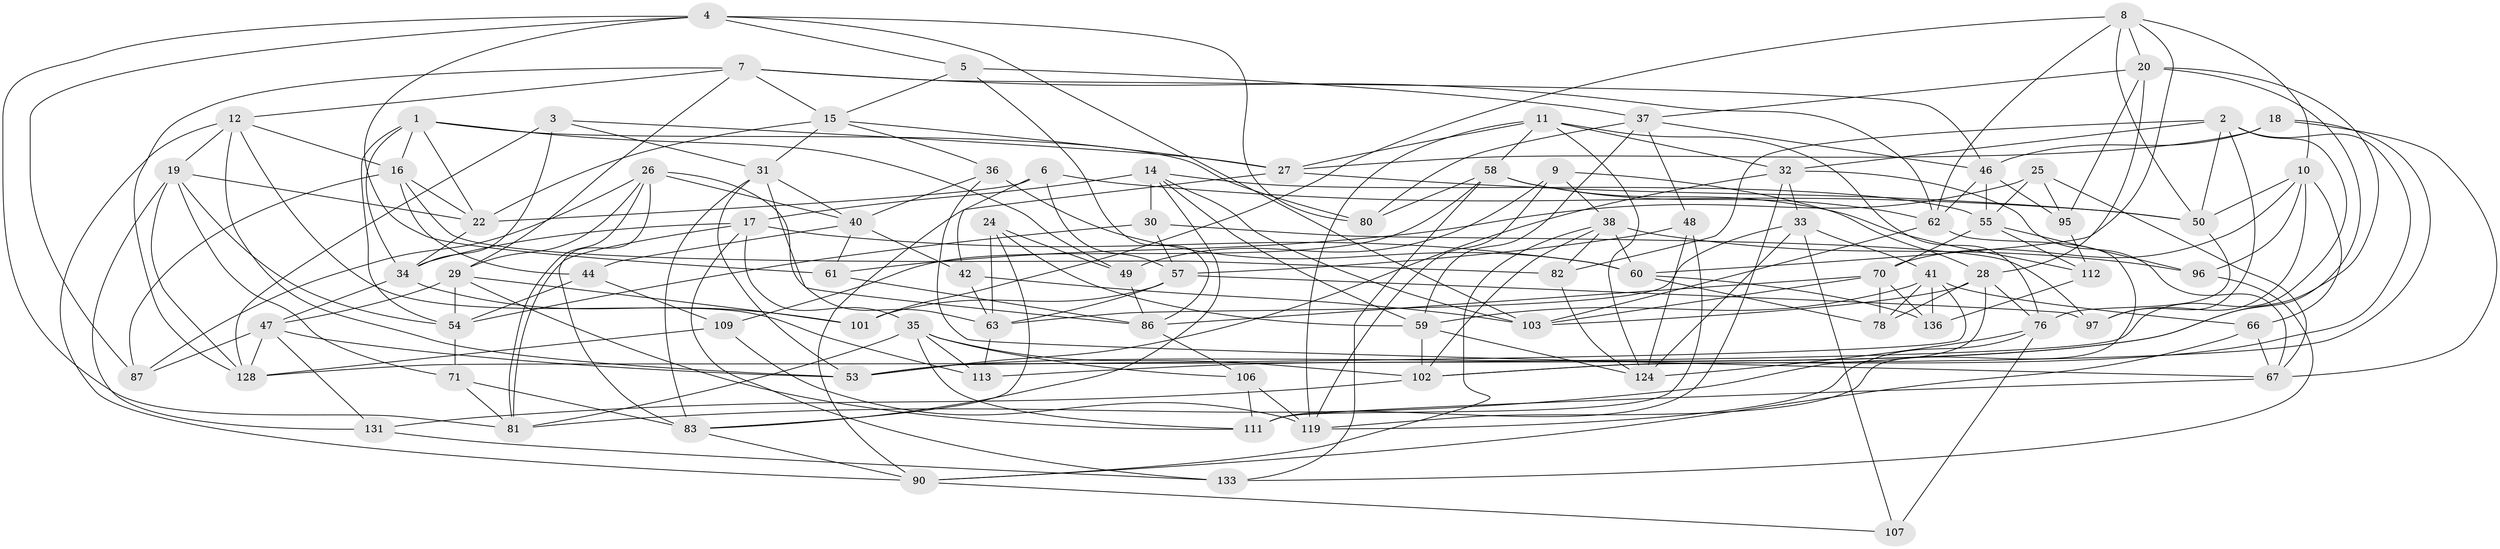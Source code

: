 // Generated by graph-tools (version 1.1) at 2025/52/02/27/25 19:52:30]
// undirected, 85 vertices, 222 edges
graph export_dot {
graph [start="1"]
  node [color=gray90,style=filled];
  1 [super="+108"];
  2 [super="+100"];
  3;
  4 [super="+89"];
  5;
  6;
  7 [super="+69"];
  8 [super="+39"];
  9;
  10 [super="+45"];
  11 [super="+51"];
  12 [super="+13"];
  14 [super="+21"];
  15 [super="+121"];
  16 [super="+65"];
  17 [super="+23"];
  18;
  19 [super="+43"];
  20 [super="+56"];
  22 [super="+84"];
  24;
  25;
  26 [super="+52"];
  27 [super="+74"];
  28 [super="+93"];
  29 [super="+134"];
  30;
  31 [super="+64"];
  32 [super="+75"];
  33 [super="+85"];
  34 [super="+72"];
  35 [super="+117"];
  36;
  37 [super="+122"];
  38 [super="+127"];
  40 [super="+91"];
  41 [super="+98"];
  42;
  44;
  46 [super="+114"];
  47 [super="+94"];
  48;
  49;
  50 [super="+79"];
  53 [super="+129"];
  54 [super="+118"];
  55 [super="+123"];
  57 [super="+105"];
  58 [super="+110"];
  59 [super="+77"];
  60 [super="+92"];
  61;
  62 [super="+135"];
  63 [super="+99"];
  66;
  67 [super="+68"];
  70 [super="+73"];
  71;
  76 [super="+125"];
  78;
  80;
  81 [super="+88"];
  82;
  83 [super="+138"];
  86 [super="+120"];
  87;
  90 [super="+116"];
  95;
  96;
  97;
  101;
  102 [super="+130"];
  103 [super="+104"];
  106;
  107;
  109;
  111 [super="+115"];
  112;
  113;
  119 [super="+126"];
  124 [super="+132"];
  128 [super="+137"];
  131;
  133;
  136;
  1 -- 16;
  1 -- 49;
  1 -- 80;
  1 -- 34;
  1 -- 54;
  1 -- 22;
  2 -- 97;
  2 -- 128;
  2 -- 102;
  2 -- 50;
  2 -- 82;
  2 -- 32;
  3 -- 34;
  3 -- 27;
  3 -- 128;
  3 -- 31;
  4 -- 87;
  4 -- 61;
  4 -- 103;
  4 -- 80;
  4 -- 81;
  4 -- 5;
  5 -- 15;
  5 -- 86;
  5 -- 37;
  6 -- 42;
  6 -- 57;
  6 -- 22;
  6 -- 50;
  7 -- 15;
  7 -- 46;
  7 -- 62;
  7 -- 128;
  7 -- 12;
  7 -- 29;
  8 -- 62;
  8 -- 10;
  8 -- 60;
  8 -- 50;
  8 -- 20;
  8 -- 101;
  9 -- 119;
  9 -- 49;
  9 -- 38;
  9 -- 28;
  10 -- 66;
  10 -- 97;
  10 -- 96;
  10 -- 50;
  10 -- 70;
  11 -- 76;
  11 -- 119;
  11 -- 58;
  11 -- 27;
  11 -- 124;
  11 -- 32;
  12 -- 113;
  12 -- 16;
  12 -- 19;
  12 -- 90;
  12 -- 53;
  14 -- 83;
  14 -- 59;
  14 -- 103;
  14 -- 30;
  14 -- 55;
  14 -- 17;
  15 -- 27;
  15 -- 36;
  15 -- 22;
  15 -- 31;
  16 -- 22;
  16 -- 82;
  16 -- 44;
  16 -- 87;
  17 -- 133;
  17 -- 34;
  17 -- 60;
  17 -- 81;
  17 -- 35;
  18 -- 27;
  18 -- 67;
  18 -- 102;
  18 -- 46;
  19 -- 71;
  19 -- 22;
  19 -- 128;
  19 -- 131;
  19 -- 54;
  20 -- 95;
  20 -- 53;
  20 -- 28;
  20 -- 113;
  20 -- 37;
  22 -- 34;
  24 -- 83;
  24 -- 49;
  24 -- 59;
  24 -- 63;
  25 -- 95;
  25 -- 55;
  25 -- 67;
  25 -- 61;
  26 -- 40;
  26 -- 83;
  26 -- 29;
  26 -- 86;
  26 -- 87;
  26 -- 81;
  27 -- 90;
  27 -- 50;
  28 -- 78;
  28 -- 103;
  28 -- 81;
  28 -- 76;
  29 -- 101;
  29 -- 111;
  29 -- 47;
  29 -- 54;
  30 -- 54;
  30 -- 97;
  30 -- 57;
  31 -- 40;
  31 -- 83;
  31 -- 63;
  31 -- 53;
  32 -- 67;
  32 -- 111;
  32 -- 53;
  32 -- 33;
  33 -- 41;
  33 -- 107 [weight=2];
  33 -- 63;
  33 -- 124;
  34 -- 101;
  34 -- 47;
  35 -- 113;
  35 -- 81;
  35 -- 106;
  35 -- 111;
  35 -- 102;
  36 -- 67;
  36 -- 60;
  36 -- 40;
  37 -- 48;
  37 -- 80;
  37 -- 46;
  37 -- 59;
  38 -- 60;
  38 -- 82;
  38 -- 90;
  38 -- 96;
  38 -- 102;
  40 -- 44;
  40 -- 42;
  40 -- 61;
  41 -- 66;
  41 -- 78;
  41 -- 136;
  41 -- 59;
  41 -- 53;
  42 -- 103;
  42 -- 63;
  44 -- 109;
  44 -- 54;
  46 -- 95;
  46 -- 55;
  46 -- 62;
  47 -- 131;
  47 -- 128;
  47 -- 87;
  47 -- 53;
  48 -- 57;
  48 -- 124;
  48 -- 111;
  49 -- 86;
  50 -- 76;
  54 -- 71;
  55 -- 112;
  55 -- 70;
  55 -- 96;
  57 -- 97;
  57 -- 101;
  57 -- 63;
  58 -- 109;
  58 -- 62;
  58 -- 133;
  58 -- 80;
  58 -- 112;
  59 -- 124;
  59 -- 102;
  60 -- 78;
  60 -- 136;
  61 -- 86;
  62 -- 119;
  62 -- 103;
  63 -- 113;
  66 -- 90;
  66 -- 67;
  67 -- 111;
  70 -- 78;
  70 -- 136;
  70 -- 86;
  70 -- 103;
  71 -- 83;
  71 -- 81;
  76 -- 124;
  76 -- 119;
  76 -- 107;
  82 -- 124;
  83 -- 90;
  86 -- 106;
  90 -- 107;
  95 -- 112;
  96 -- 133;
  102 -- 131;
  106 -- 111;
  106 -- 119;
  109 -- 128;
  109 -- 119;
  112 -- 136;
  131 -- 133;
}
